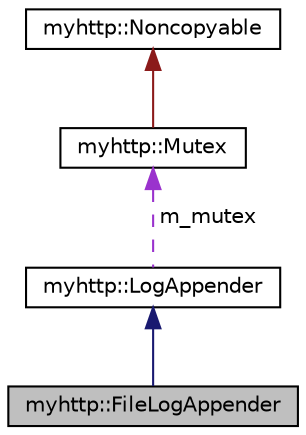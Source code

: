 digraph "myhttp::FileLogAppender"
{
 // LATEX_PDF_SIZE
  edge [fontname="Helvetica",fontsize="10",labelfontname="Helvetica",labelfontsize="10"];
  node [fontname="Helvetica",fontsize="10",shape=record];
  Node1 [label="myhttp::FileLogAppender",height=0.2,width=0.4,color="black", fillcolor="grey75", style="filled", fontcolor="black",tooltip="输出到文件的Appender"];
  Node2 -> Node1 [dir="back",color="midnightblue",fontsize="10",style="solid",fontname="Helvetica"];
  Node2 [label="myhttp::LogAppender",height=0.2,width=0.4,color="black", fillcolor="white", style="filled",URL="$classmyhttp_1_1LogAppender.html",tooltip="日志输出目标"];
  Node3 -> Node2 [dir="back",color="darkorchid3",fontsize="10",style="dashed",label=" m_mutex" ,fontname="Helvetica"];
  Node3 [label="myhttp::Mutex",height=0.2,width=0.4,color="black", fillcolor="white", style="filled",URL="$classmyhttp_1_1Mutex.html",tooltip="互斥量"];
  Node4 -> Node3 [dir="back",color="firebrick4",fontsize="10",style="solid",fontname="Helvetica"];
  Node4 [label="myhttp::Noncopyable",height=0.2,width=0.4,color="black", fillcolor="white", style="filled",URL="$classmyhttp_1_1Noncopyable.html",tooltip=" "];
}
